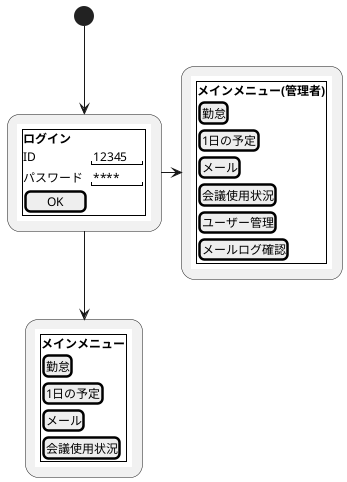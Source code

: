 @startsalt
@startuml
(*) --> "
{{
salt
{+
<b>ログイン
  ID         | "12345 "
  パスワード | "****  "
  [  OK   ]
}
}}
" as choose
choose -right-> "
{{
salt
{+
<b>メインメニュー(管理者)
[勤怠]
[1日の予定]
[メール]
[会議使用状況]
[ユーザー管理]
[メールログ確認]
}
}}
" as adimnChoose
choose -down-> "
{{
salt
{+
<b>メインメニュー
[勤怠]
[1日の予定]
[メール]
[会議使用状況]
}
}}
"
@enduml
@endsalt